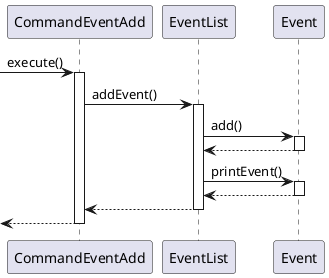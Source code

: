 @startuml
 -> CommandEventAdd: execute()


activate CommandEventAdd
CommandEventAdd -> EventList: addEvent()
activate EventList
EventList -> Event: add()
activate Event
return
EventList -> Event : printEvent()
activate Event
return
return
return
deactivate CommandEventAdd




@enduml